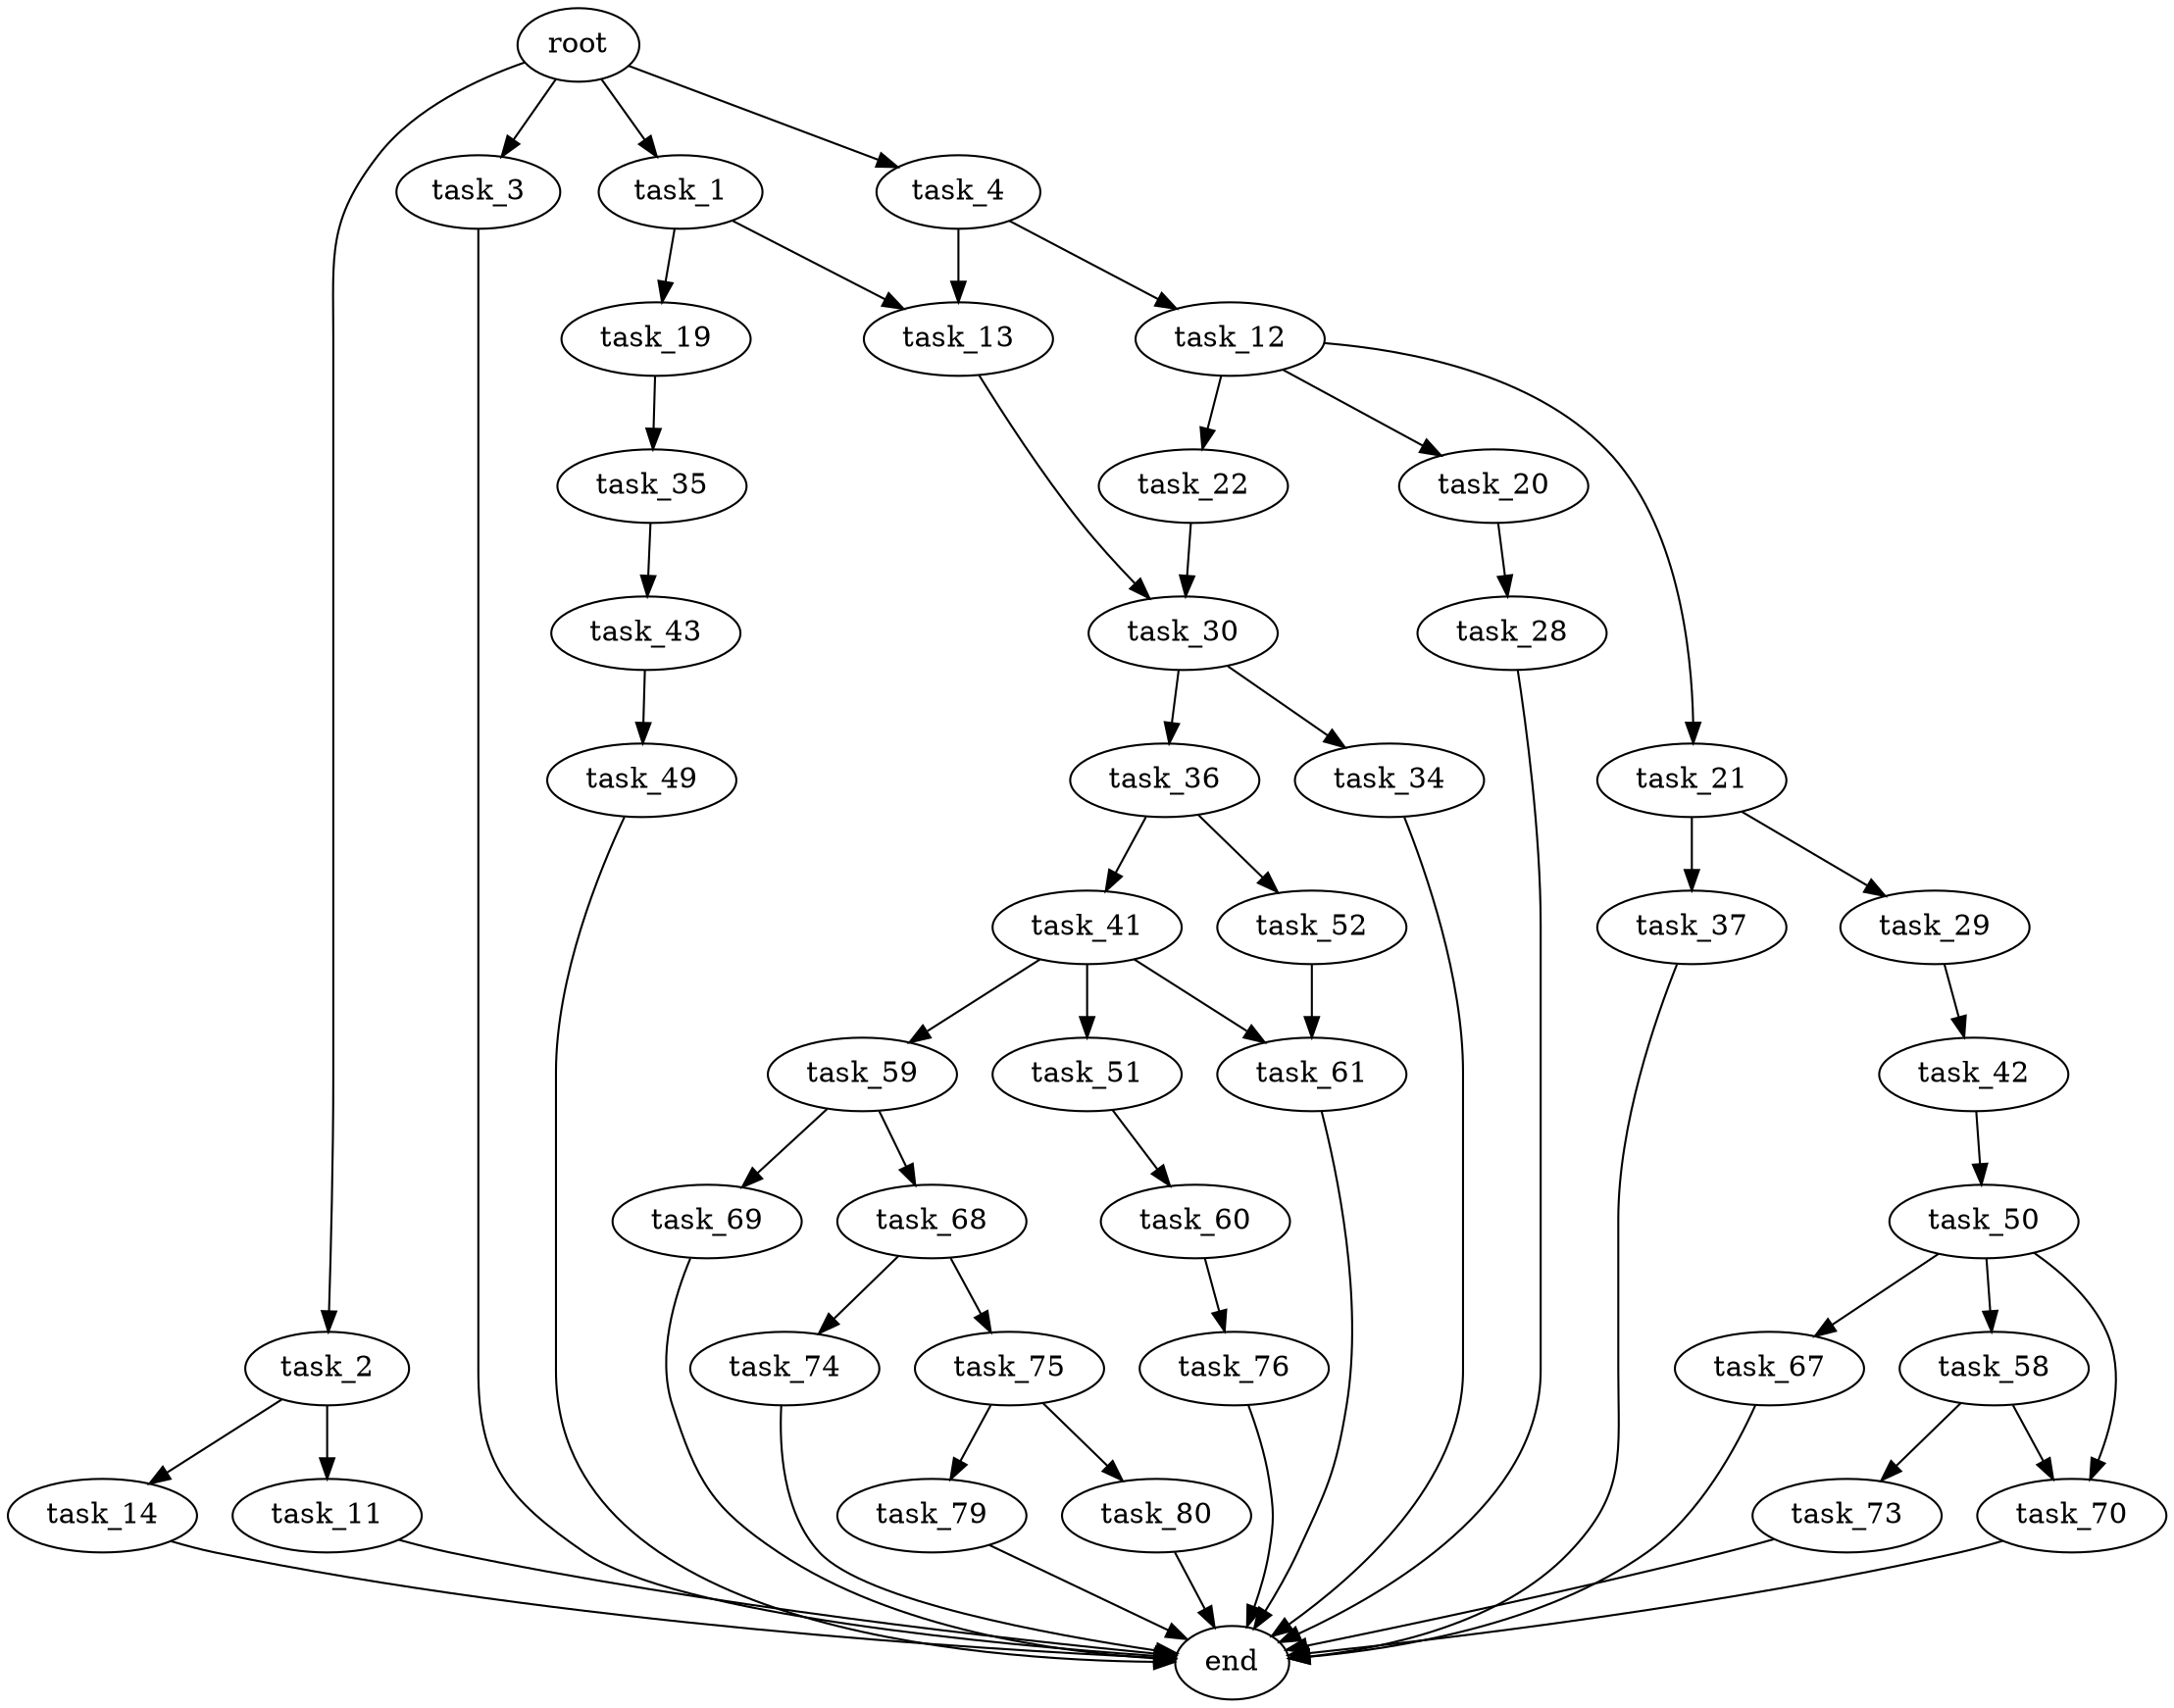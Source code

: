 digraph G {
  root [size="0.000000"];
  task_1 [size="549755813888.000000"];
  task_2 [size="28441480186.000000"];
  task_3 [size="28991029248.000000"];
  task_4 [size="532130894270.000000"];
  task_11 [size="782757789696.000000"];
  task_12 [size="6296796069.000000"];
  task_13 [size="37690348757.000000"];
  task_14 [size="1159065988.000000"];
  task_19 [size="140628476929.000000"];
  task_20 [size="796498385.000000"];
  task_21 [size="5409131625.000000"];
  task_22 [size="782757789696.000000"];
  task_28 [size="11182310183.000000"];
  task_29 [size="7599986607.000000"];
  task_30 [size="18796503069.000000"];
  task_34 [size="134217728000.000000"];
  task_35 [size="28991029248.000000"];
  task_36 [size="15575857279.000000"];
  task_37 [size="7626968633.000000"];
  task_41 [size="231928233984.000000"];
  task_42 [size="185437520103.000000"];
  task_43 [size="28991029248.000000"];
  task_49 [size="22104631643.000000"];
  task_50 [size="3153153522.000000"];
  task_51 [size="8589934592.000000"];
  task_52 [size="14577183569.000000"];
  task_58 [size="15519639881.000000"];
  task_59 [size="4634395261.000000"];
  task_60 [size="27176245932.000000"];
  task_61 [size="154961790934.000000"];
  task_67 [size="28991029248.000000"];
  task_68 [size="134217728000.000000"];
  task_69 [size="27828041742.000000"];
  task_70 [size="7609707493.000000"];
  task_73 [size="170409914351.000000"];
  task_74 [size="14284408348.000000"];
  task_75 [size="19043398794.000000"];
  task_76 [size="549755813888.000000"];
  task_79 [size="721224841132.000000"];
  task_80 [size="716617741315.000000"];
  end [size="0.000000"];

  root -> task_1 [size="1.000000"];
  root -> task_2 [size="1.000000"];
  root -> task_3 [size="1.000000"];
  root -> task_4 [size="1.000000"];
  task_1 -> task_13 [size="536870912.000000"];
  task_1 -> task_19 [size="536870912.000000"];
  task_2 -> task_11 [size="134217728.000000"];
  task_2 -> task_14 [size="134217728.000000"];
  task_3 -> end [size="1.000000"];
  task_4 -> task_12 [size="411041792.000000"];
  task_4 -> task_13 [size="411041792.000000"];
  task_11 -> end [size="1.000000"];
  task_12 -> task_20 [size="134217728.000000"];
  task_12 -> task_21 [size="134217728.000000"];
  task_12 -> task_22 [size="134217728.000000"];
  task_13 -> task_30 [size="33554432.000000"];
  task_14 -> end [size="1.000000"];
  task_19 -> task_35 [size="134217728.000000"];
  task_20 -> task_28 [size="33554432.000000"];
  task_21 -> task_29 [size="209715200.000000"];
  task_21 -> task_37 [size="209715200.000000"];
  task_22 -> task_30 [size="679477248.000000"];
  task_28 -> end [size="1.000000"];
  task_29 -> task_42 [size="301989888.000000"];
  task_30 -> task_34 [size="301989888.000000"];
  task_30 -> task_36 [size="301989888.000000"];
  task_34 -> end [size="1.000000"];
  task_35 -> task_43 [size="75497472.000000"];
  task_36 -> task_41 [size="536870912.000000"];
  task_36 -> task_52 [size="536870912.000000"];
  task_37 -> end [size="1.000000"];
  task_41 -> task_51 [size="301989888.000000"];
  task_41 -> task_59 [size="301989888.000000"];
  task_41 -> task_61 [size="301989888.000000"];
  task_42 -> task_50 [size="134217728.000000"];
  task_43 -> task_49 [size="75497472.000000"];
  task_49 -> end [size="1.000000"];
  task_50 -> task_58 [size="75497472.000000"];
  task_50 -> task_67 [size="75497472.000000"];
  task_50 -> task_70 [size="75497472.000000"];
  task_51 -> task_60 [size="33554432.000000"];
  task_52 -> task_61 [size="301989888.000000"];
  task_58 -> task_70 [size="679477248.000000"];
  task_58 -> task_73 [size="679477248.000000"];
  task_59 -> task_68 [size="209715200.000000"];
  task_59 -> task_69 [size="209715200.000000"];
  task_60 -> task_76 [size="838860800.000000"];
  task_61 -> end [size="1.000000"];
  task_67 -> end [size="1.000000"];
  task_68 -> task_74 [size="209715200.000000"];
  task_68 -> task_75 [size="209715200.000000"];
  task_69 -> end [size="1.000000"];
  task_70 -> end [size="1.000000"];
  task_73 -> end [size="1.000000"];
  task_74 -> end [size="1.000000"];
  task_75 -> task_79 [size="301989888.000000"];
  task_75 -> task_80 [size="301989888.000000"];
  task_76 -> end [size="1.000000"];
  task_79 -> end [size="1.000000"];
  task_80 -> end [size="1.000000"];
}
